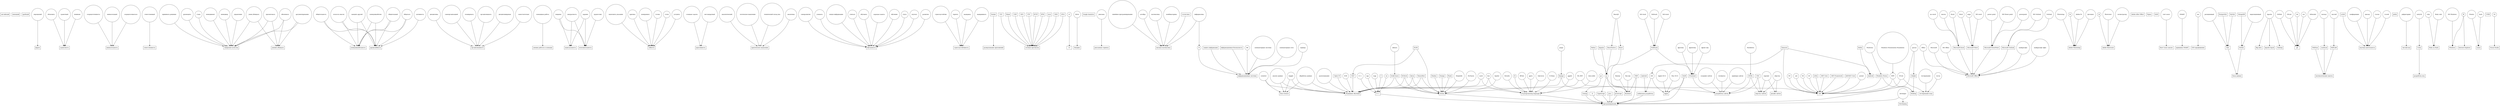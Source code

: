 digraph {
	node [shape=box]
	0 [label="английский"]
	node [shape=box]
	1 [label="немецкий"]
	node [shape=box]
	2 [label="арабский"]
	node [shape=box]
	3 [label="фарси"]
	node [shape=circle]
	4 [label="персидский"]
	node [shape=box]
	5 [label="грамотность"]
	node [shape=circle]
	6 [label="объяснить"]
	node [shape=circle]
	7 [label="грамотный"]
	node [shape=circle]
	8 [label="понимаю"]
	node [shape=box]
	9 [label="внимательность"]
	node [shape=circle]
	10 [label="сосредоточенность"]
	node [shape=circle]
	11 [label="внимательный"]
	node [shape=circle]
	12 [label="сосредотачиваться"]
	node [shape=box]
	13 [label="ответственность"]
	node [shape=circle]
	14 [label="ответственный"]
	node [shape=box]
	15 [label="лидерские качества"]
	node [shape=circle]
	16 [label="принимать решения"]
	node [shape=circle]
	17 [label="руководить"]
	node [shape=circle]
	18 [label="глава"]
	node [shape=circle]
	19 [label="менеджмент"]
	node [shape=circle]
	20 [label="менеджер"]
	node [shape=circle]
	21 [label="управление"]
	node [shape=box]
	22 [label="умение убеждать"]
	node [shape=circle]
	23 [label="умею убеждать"]
	node [shape=circle]
	24 [label="презентовать"]
	node [shape=circle]
	25 [label="обосновать"]
	node [shape=circle]
	26 [label="аргументированно"]
	node [shape=box]
	27 [label="коммуникабельность"]
	node [shape=box]
	28 [label="дружелюбность"]
	node [shape=circle]
	29 [label="коммуникабелен"]
	node [shape=circle]
	30 [label="общительный"]
	node [shape=circle]
	31 [label="общаться"]
	node [shape=circle]
	32 [label="общительность"]
	node [shape=circle]
	33 [label="излагать мысли"]
	node [shape=circle]
	34 [label="заводить друзей"]
	node [shape=circle]
	35 [label="активность"]
	node [shape=box]
	36 [label="организованность"]
	node [shape=circle]
	37 [label="дисциплина"]
	node [shape=circle]
	38 [label="самоорганизацией"]
	node [shape=circle]
	39 [label="планировать"]
	node [shape=circle]
	40 [label="организовывать"]
	node [shape=circle]
	41 [label="дисциплинирован"]
	node [shape=circle]
	42 [label="самостоятельно"]
	node [shape=box]
	43 [label="умение работать в команде"]
	node [shape=circle]
	44 [label="командная работа"]
	node [shape=box]
	45 [label="пунктуальность"]
	node [shape=box]
	46 [label="исполнительность"]
	node [shape=circle]
	47 [label="вовремя"]
	node [shape=circle]
	48 [label="аккуратность"]
	node [shape=circle]
	49 [label="заранее"]
	node [shape=circle]
	50 [label="трудоголик"]
	node [shape=box]
	51 [label="гибкость"]
	node [shape=circle]
	52 [label="выполнять указания"]
	node [shape=circle]
	53 [label="критика"]
	node [shape=circle]
	54 [label="компромисс"]
	node [shape=circle]
	55 [label="готова"]
	node [shape=circle]
	56 [label="готов"]
	node [shape=circle]
	57 [label="уступить"]
	node [shape=box]
	58 [label="креативность"]
	node [shape=circle]
	59 [label="сложные задачи"]
	node [shape=circle]
	60 [label="нестандартный"]
	node [shape=box]
	61 [label="критическое мышление"]
	node [shape=circle]
	62 [label="аналитический"]
	node [shape=circle]
	63 [label="логическое мышление"]
	node [shape=circle]
	64 [label="технический склад ума"]
	node [shape=circle]
	65 [label="аналитика"]
	node [shape=box]
	66 [label="обучаемость"]
	node [shape=circle]
	67 [label="саморазвитие"]
	node [shape=circle]
	68 [label="узнавать"]
	node [shape=circle]
	69 [label="новую информацию"]
	node [shape=circle]
	70 [label="учиться"]
	node [shape=circle]
	71 [label="обучаюсь"]
	node [shape=circle]
	72 [label="хорошая память"]
	node [shape=circle]
	73 [label="обучение"]
	node [shape=circle]
	74 [label="учусь"]
	node [shape=circle]
	75 [label="изучать"]
	node [shape=circle]
	76 [label="развитие"]
	node [shape=box]
	77 [label="стрессоустойчивость"]
	node [shape=circle]
	78 [label="стрессоустойчив"]
	node [shape=circle]
	79 [label="терпеть"]
	node [shape=circle]
	80 [label="выдержка"]
	node [shape=circle]
	81 [label="выдерживать"]
	node [shape=box]
	82 [label="развертывание приложений"]
	node [shape=box]
	83 [label=Docker]
	node [shape=box]
	84 [label="сетевые протоколы"]
	node [shape=box]
	85 [label=TCP]
	node [shape=box]
	86 [label=Telnet]
	node [shape=box]
	87 [label=UDP]
	node [shape=box]
	88 [label=NFS]
	node [shape=box]
	89 [label=FTP]
	node [shape=box]
	90 [label=HTTP]
	node [shape=box]
	91 [label=IPV6]
	node [shape=box]
	92 [label=cisco]
	node [shape=box]
	93 [label=DNS]
	node [shape=box]
	94 [label=IPV4]
	node [shape=box]
	95 [label="1С"]
	node [shape=circle]
	96 [label="1C"]
	node [shape=box]
	97 [label="Битрикс"]
	node [shape=circle]
	98 [label=bitrix]
	node [shape=box]
	99 [label="Google Analytics"]
	node [shape=box]
	100 [label="рекламные сервисы"]
	node [shape=circle]
	101 [label="реклама"]
	node [shape=box]
	102 [label="высшая математика"]
	node [shape=circle]
	103 [label="линейное программирование"]
	node [shape=circle]
	104 [label="алгебра"]
	node [shape=circle]
	105 [label="математика"]
	node [shape=circle]
	106 [label="комбинаторика"]
	node [shape=box]
	107 [label="статистика"]
	node [shape=box]
	108 [label="информационные системы"]
	node [shape=box]
	109 [label="защита информации"]
	node [shape=box]
	110 [label="информационная безопасность"]
	node [shape=circle]
	111 [label="ПК"]
	node [shape=circle]
	112 [label=IT]
	node [shape=circle]
	113 [label="компьютерные системы"]
	node [shape=circle]
	114 [label="компьютерные сети"]
	node [shape=circle]
	115 [label="сервера"]
	node [shape=circle]
	116 [label="информатика"]
	node [shape=box]
	117 [label="Машинное обучение"]
	node [shape=box]
	118 [label="Data Science"]
	node [shape=circle]
	119 [label="анализ данных"]
	node [shape=circle]
	120 [label=kaggle]
	node [shape=circle]
	121 [label="обработка данных"]
	node [shape=circle]
	122 [label=scientist]
	node [shape=box]
	123 [label="Microsoft Office"]
	node [shape=circle]
	124 [label=Office]
	node [shape=circle]
	125 [label=Microsoft]
	node [shape=circle]
	126 [label="MS Office"]
	node [shape=box]
	127 [label="Microsoft Excel"]
	node [shape=box]
	128 [label="Microsoft Word"]
	node [shape=box]
	129 [label="Microsoft PowerPoint"]
	node [shape=box]
	130 [label="Microsoft Outlook"]
	node [shape=circle]
	131 [label="майкрософт"]
	node [shape=circle]
	132 [label="майкрософт офис"]
	node [shape=circle]
	133 [label=Word]
	node [shape=circle]
	134 [label="ворд"]
	node [shape=circle]
	135 [label="MS word"]
	node [shape=circle]
	136 [label="ms excel"]
	node [shape=circle]
	137 [label="эксель"]
	node [shape=circle]
	138 [label=Excel]
	node [shape=circle]
	139 [label="power point"]
	node [shape=circle]
	140 [label="MS Power point"]
	node [shape=circle]
	141 [label=powerpoint]
	node [shape=circle]
	142 [label="MS Outlook"]
	node [shape=circle]
	143 [label=Outlook]
	node [shape=box]
	144 [label="Adobe Photoshop"]
	node [shape=circle]
	145 [label=Photoshop]
	node [shape=circle]
	146 [label=Ps]
	node [shape=circle]
	147 [label="Adobe Ps"]
	node [shape=circle]
	148 [label="фотошоп"]
	node [shape=box]
	149 [label="Adobe Illustrator"]
	node [shape=circle]
	150 [label=Ai]
	node [shape=circle]
	151 [label=Illustrator]
	node [shape=circle]
	152 [label="иллюстратор"]
	node [shape=box]
	153 [label="Adobe After Effect"]
	node [shape=box]
	154 [label=Figma]
	node [shape=box]
	155 [label=SASS]
	node [shape=box]
	156 [label="Root Cause анализ"]
	node [shape=circle]
	157 [label="root cause"]
	node [shape=box]
	158 [label="принципы SMART"]
	node [shape=circle]
	159 [label=SMART]
	node [shape=box]
	160 [label="дизайн сайтов"]
	node [shape=box]
	161 [label="верстка сайтов"]
	node [shape=circle]
	162 [label="парсинг"]
	node [shape=circle]
	163 [label="вёрстка"]
	node [shape=box]
	164 [label="СЕО продвижение"]
	node [shape=circle]
	165 [label=ceo]
	node [shape=box]
	166 [label="базы данных"]
	node [shape=box]
	167 [label=SQL]
	node [shape=circle]
	168 [label="реляционный"]
	node [shape=box]
	169 [label=PostgreSQL]
	node [shape=box]
	170 [label=MySQL]
	node [shape=box]
	171 [label=NoSQL]
	node [shape=box]
	172 [label=MongoDB]
	node [shape=circle]
	173 [label="нереляционный"]
	node [shape=box]
	174 [label="Big data"]
	node [shape=box]
	175 [label="Apache Spark"]
	node [shape=box]
	176 [label=Hadoop]
	node [shape=circle]
	177 [label=Apache]
	node [shape=box]
	178 [label=git]
	node [shape=circle]
	179 [label=GitHub]
	node [shape=circle]
	180 [label=GitLab]
	node [shape=circle]
	181 [label=Git]
	node [shape=circle]
	182 [label="гит"]
	node [shape=circle]
	183 [label=bitbucket]
	node [shape=box]
	184 [label="математические пакеты"]
	node [shape=box]
	185 [label=Wolfram]
	node [shape=box]
	186 [label=mathcad]
	node [shape=box]
	187 [label=MATLAB]
	node [shape=circle]
	188 [label="маткад"]
	node [shape=circle]
	189 [label="матлаб"]
	node [shape=box]
	190 [label="научная деятельность"]
	node [shape=box]
	191 [label=LaTeX]
	node [shape=circle]
	192 [label="конференция"]
	node [shape=circle]
	193 [label="доклад"]
	node [shape=circle]
	194 [label="статьи"]
	node [shape=circle]
	195 [label="статей"]
	node [shape=box]
	196 [label=Desktop]
	node [shape=box]
	197 [label=Delphi]
	node [shape=box]
	198 [label="программирование"]
	node [shape=box]
	199 [label="C++"]
	node [shape=box]
	200 [label=Python]
	node [shape=box]
	201 [label=D]
	node [shape=box]
	202 [label="R (programming language)"]
	node [shape=box]
	203 [label=Java]
	node [shape=box]
	204 [label=Golang]
	node [shape=box]
	205 [label=TypeScript]
	node [shape=box]
	206 [label=JavaScript]
	node [shape=circle]
	207 [label="С++"]
	node [shape=circle]
	208 [label=Matplolib]
	node [shape=box]
	209 [label="Open CV"]
	node [shape=box]
	210 [label="мобильная разработка"]
	node [shape=box]
	211 [label=Android]
	node [shape=box]
	212 [label=Kotlin]
	node [shape=circle]
	213 [label=pascal]
	node [shape=circle]
	214 [label=rcpp]
	node [shape=circle]
	215 [label="си"]
	node [shape=circle]
	216 [label=C]
	node [shape=circle]
	217 [label=cpp]
	node [shape=circle]
	218 [label=Rstudio]
	node [shape=circle]
	219 [label=R]
	node [shape=circle]
	220 [label=RPubs]
	node [shape=circle]
	221 [label=ggvis]
	node [shape=circle]
	222 [label=tidyverse]
	node [shape=circle]
	223 [label="R Shiny"]
	node [shape=circle]
	224 [label=ggplot]
	node [shape=circle]
	225 [label="data.table"]
	node [shape=circle]
	226 [label=caret]
	node [shape=circle]
	227 [label=h2o]
	node [shape=box]
	228 [label=plotly]
	node [shape=circle]
	229 [label=OCR]
	node [shape=circle]
	230 [label="распознавание"]
	node [shape=box]
	231 [label=".NET"]
	node [shape=box]
	232 [label=".NET Core"]
	node [shape=box]
	233 [label=".NET Framework"]
	node [shape=box]
	234 [label="ASP.NET Core"]
	node [shape=circle]
	235 [label="ML.NET"]
	node [shape=circle]
	236 [label="дотнет"]
	node [shape=circle]
	237 [label="F#"]
	node [shape=circle]
	238 [label=".net"]
	node [shape=circle]
	239 [label=VB]
	node [shape=circle]
	240 [label="C#"]
	node [shape=box]
	241 [label=LINQ]
	node [shape=box]
	242 [label="Windows Forms"]
	node [shape=circle]
	243 [label=Winforms]
	node [shape=circle]
	244 [label=WPF]
	node [shape=circle]
	245 [label="Windows Presentation Foundation"]
	node [shape=box]
	246 [label="тестирование кода"]
	node [shape=circle]
	247 [label=NUnit]
	node [shape=circle]
	248 [label="тестирование"]
	node [shape=circle]
	249 [label="тесты"]
	node [shape=box]
	250 [label="чистый код"]
	node [shape=circle]
	251 [label="рефакторинг"]
	node [shape=box]
	252 [label="разработка игр"]
	node [shape=box]
	253 [label=Unity]
	node [shape=circle]
	254 [label=unity3d]
	node [shape=box]
	255 [label="разработка сайтов"]
	node [shape=circle]
	256 [label=js]
	node [shape=box]
	257 [label=ReactNative]
	node [shape=box]
	258 [label=React]
	node [shape=circle]
	259 [label=ReactJS]
	node [shape=box]
	260 [label=Redux]
	node [shape=box]
	261 [label=Angular]
	node [shape=box]
	262 [label=Backend]
	node [shape=box]
	263 [label=PHP]
	node [shape=circle]
	264 [label=go]
	node [shape=circle]
	265 [label=PyCharm]
	node [shape=circle]
	266 [label=Spyder]
	node [shape=box]
	267 [label=Pandas]
	node [shape=box]
	268 [label=Numpy]
	node [shape=box]
	269 [label="Scikit-learn"]
	node [shape=circle]
	270 [label=sklearn]
	node [shape=box]
	271 [label=PyTorch]
	node [shape=box]
	272 [label=Keras]
	node [shape=box]
	273 [label=Tensorflow]
	node [shape=box]
	274 [label=NLP]
	node [shape=box]
	275 [label=NLTK]
	node [shape=box]
	276 [label=Frontend]
	node [shape=box]
	277 [label=FullStack]
	node [shape=circle]
	278 [label=fullstack]
	node [shape=circle]
	279 [label="full-stack"]
	node [shape=circle]
	280 [label="full stack"]
	node [shape=box]
	281 [label=HTML]
	node [shape=box]
	282 [label=CSS]
	node [shape=circle]
	283 [label="фротенд"]
	node [shape=circle]
	284 [label="фронтенд"]
	node [shape=circle]
	285 [label="фронт-энд"]
	node [shape=circle]
	286 [label="бэк-энд"]
	node [shape=circle]
	287 [label="бекенд"]
	node [shape=circle]
	288 [label=Markdown]
	node [shape=box]
	289 [label="Ruby on Rails"]
	node [shape=circle]
	290 [label=ruby]
	node [shape=circle]
	291 [label="Ruby rails"]
	node [shape=box]
	292 [label=Flask]
	node [shape=box]
	293 [label=Django]
	node [shape=circle]
	294 [label=Jango]
	node [shape=box]
	295 [label=Developing]
	node [shape=circle]
	296 [label=developer]
	node [shape=circle]
	297 [label="примеры сайтов"]
	node [shape=circle]
	298 [label="создание сайтов"]
	node [shape=circle]
	299 [label=wordpress]
	node [shape=box]
	300 [label=Windows]
	node [shape=box]
	301 [label=Linux]
	node [shape=box]
	302 [label=UNIX]
	node [shape=circle]
	303 [label=Ubuntu]
	node [shape=circle]
	304 [label=bash]
	node [shape=box]
	305 [label=Apple]
	node [shape=circle]
	306 [label="Apple OS X"]
	node [shape=circle]
	307 [label="Mac OS X"]
	node [shape=box]
	308 [label=Swift]
	node [shape=circle]
	309 [label=iOS]
	node [shape=box]
	310 [label=Android]
	node [shape=box]
	311 [label=Xamarin]
	node [shape=box]
	312 [label="Visual Studio"]
	node [shape=circle]
	313 [label=VS]
	node [shape=box]
	314 [label="Internet Explorer"]
	node [shape=circle]
	315 [label=IE]
	node [shape=circle]
	316 [label="MS Windows"]
	4 -> 3 [constraint=true]
	6 -> 5 [constraint=true]
	7 -> 5 [constraint=true]
	8 -> 5 [constraint=true]
	10 -> 9 [constraint=true]
	11 -> 9 [constraint=true]
	12 -> 9 [constraint=true]
	14 -> 13 [constraint=true]
	16 -> 15 [constraint=true]
	17 -> 15 [constraint=true]
	18 -> 15 [constraint=true]
	19 -> 15 [constraint=true]
	20 -> 15 [constraint=true]
	21 -> 15 [constraint=true]
	23 -> 15 [constraint=true]
	23 -> 22 [constraint=true]
	24 -> 15 [constraint=true]
	24 -> 22 [constraint=true]
	25 -> 15 [constraint=true]
	25 -> 22 [constraint=true]
	26 -> 15 [constraint=true]
	26 -> 22 [constraint=true]
	29 -> 27 [constraint=true]
	29 -> 28 [constraint=true]
	30 -> 27 [constraint=true]
	30 -> 28 [constraint=true]
	31 -> 27 [constraint=true]
	31 -> 28 [constraint=true]
	32 -> 27 [constraint=true]
	32 -> 28 [constraint=true]
	33 -> 27 [constraint=true]
	33 -> 28 [constraint=true]
	34 -> 27 [constraint=true]
	34 -> 28 [constraint=true]
	35 -> 28 [constraint=true]
	37 -> 36 [constraint=true]
	38 -> 36 [constraint=true]
	39 -> 36 [constraint=true]
	40 -> 36 [constraint=true]
	41 -> 36 [constraint=true]
	42 -> 36 [constraint=true]
	44 -> 43 [constraint=true]
	47 -> 45 [constraint=true]
	47 -> 46 [constraint=true]
	48 -> 45 [constraint=true]
	48 -> 46 [constraint=true]
	49 -> 45 [constraint=true]
	49 -> 46 [constraint=true]
	50 -> 46 [constraint=true]
	52 -> 51 [constraint=true]
	53 -> 51 [constraint=true]
	54 -> 51 [constraint=true]
	55 -> 51 [constraint=true]
	56 -> 51 [constraint=true]
	57 -> 51 [constraint=true]
	59 -> 58 [constraint=true]
	60 -> 58 [constraint=true]
	62 -> 61 [constraint=true]
	63 -> 61 [constraint=true]
	64 -> 61 [constraint=true]
	65 -> 61 [constraint=true]
	67 -> 66 [constraint=true]
	68 -> 66 [constraint=true]
	69 -> 66 [constraint=true]
	70 -> 66 [constraint=true]
	71 -> 66 [constraint=true]
	72 -> 66 [constraint=true]
	73 -> 66 [constraint=true]
	74 -> 66 [constraint=true]
	75 -> 66 [constraint=true]
	76 -> 66 [constraint=true]
	78 -> 77 [constraint=true]
	79 -> 77 [constraint=true]
	80 -> 77 [constraint=true]
	81 -> 77 [constraint=true]
	83 -> 82 [constraint=true]
	85 -> 84 [constraint=true]
	86 -> 84 [constraint=true]
	87 -> 84 [constraint=true]
	88 -> 84 [constraint=true]
	89 -> 84 [constraint=true]
	90 -> 84 [constraint=true]
	91 -> 84 [constraint=true]
	92 -> 84 [constraint=true]
	93 -> 84 [constraint=true]
	94 -> 84 [constraint=true]
	96 -> 95 [constraint=true]
	98 -> 97 [constraint=true]
	101 -> 100 [constraint=true]
	103 -> 102 [constraint=true]
	104 -> 102 [constraint=true]
	105 -> 102 [constraint=true]
	106 -> 102 [constraint=true]
	107 -> 102 [constraint=true]
	109 -> 108 [constraint=true]
	110 -> 108 [constraint=true]
	111 -> 108 [constraint=true]
	112 -> 108 [constraint=true]
	113 -> 108 [constraint=true]
	114 -> 108 [constraint=true]
	115 -> 108 [constraint=true]
	116 -> 112 [constraint=true]
	116 -> 102 [constraint=true]
	119 -> 117 [constraint=true]
	119 -> 118 [constraint=true]
	120 -> 117 [constraint=true]
	120 -> 118 [constraint=true]
	121 -> 117 [constraint=true]
	121 -> 118 [constraint=true]
	122 -> 117 [constraint=true]
	122 -> 118 [constraint=true]
	124 -> 123 [constraint=true]
	125 -> 123 [constraint=true]
	126 -> 123 [constraint=true]
	127 -> 123 [constraint=true]
	128 -> 123 [constraint=true]
	129 -> 123 [constraint=true]
	130 -> 123 [constraint=true]
	131 -> 123 [constraint=true]
	132 -> 123 [constraint=true]
	133 -> 128 [constraint=true]
	134 -> 128 [constraint=true]
	135 -> 128 [constraint=true]
	136 -> 127 [constraint=true]
	137 -> 127 [constraint=true]
	138 -> 127 [constraint=true]
	139 -> 129 [constraint=true]
	140 -> 129 [constraint=true]
	141 -> 129 [constraint=true]
	142 -> 130 [constraint=true]
	143 -> 130 [constraint=true]
	145 -> 144 [constraint=true]
	146 -> 144 [constraint=true]
	147 -> 144 [constraint=true]
	148 -> 144 [constraint=true]
	150 -> 149 [constraint=true]
	151 -> 149 [constraint=true]
	152 -> 149 [constraint=true]
	157 -> 156 [constraint=true]
	159 -> 158 [constraint=true]
	162 -> 160 [constraint=true]
	162 -> 161 [constraint=true]
	163 -> 160 [constraint=true]
	163 -> 161 [constraint=true]
	165 -> 164 [constraint=true]
	167 -> 166 [constraint=true]
	168 -> 167 [constraint=true]
	169 -> 167 [constraint=true]
	170 -> 167 [constraint=true]
	171 -> 166 [constraint=true]
	172 -> 171 [constraint=true]
	173 -> 171 [constraint=true]
	177 -> 174 [constraint=true]
	177 -> 175 [constraint=true]
	177 -> 176 [constraint=true]
	179 -> 178 [constraint=true]
	180 -> 178 [constraint=true]
	181 -> 178 [constraint=true]
	182 -> 178 [constraint=true]
	183 -> 178 [constraint=true]
	185 -> 184 [constraint=true]
	186 -> 184 [constraint=true]
	187 -> 184 [constraint=true]
	188 -> 186 [constraint=true]
	189 -> 187 [constraint=true]
	191 -> 190 [constraint=true]
	192 -> 190 [constraint=true]
	193 -> 190 [constraint=true]
	194 -> 190 [constraint=true]
	195 -> 190 [constraint=true]
	197 -> 196 [constraint=true]
	199 -> 198 [constraint=true]
	200 -> 198 [constraint=true]
	201 -> 198 [constraint=true]
	202 -> 198 [constraint=true]
	203 -> 198 [constraint=true]
	204 -> 198 [constraint=true]
	205 -> 198 [constraint=true]
	206 -> 198 [constraint=true]
	207 -> 199 [constraint=true]
	208 -> 200 [constraint=true]
	209 -> 117 [constraint=true]
	210 -> 198 [constraint=true]
	212 -> 211 [constraint=true]
	213 -> 197 [constraint=true]
	213 -> 198 [constraint=true]
	214 -> 199 [constraint=true]
	215 -> 199 [constraint=true]
	216 -> 199 [constraint=true]
	217 -> 199 [constraint=true]
	218 -> 202 [constraint=true]
	219 -> 202 [constraint=true]
	220 -> 202 [constraint=true]
	221 -> 202 [constraint=true]
	222 -> 202 [constraint=true]
	223 -> 202 [constraint=true]
	224 -> 202 [constraint=true]
	225 -> 202 [constraint=true]
	226 -> 202 [constraint=true]
	226 -> 117 [constraint=true]
	227 -> 202 [constraint=true]
	227 -> 117 [constraint=true]
	229 -> 117 [constraint=true]
	230 -> 117 [constraint=true]
	232 -> 231 [constraint=true]
	233 -> 231 [constraint=true]
	234 -> 231 [constraint=true]
	235 -> 231 [constraint=true]
	235 -> 117 [constraint=true]
	236 -> 231 [constraint=true]
	237 -> 231 [constraint=true]
	238 -> 231 [constraint=true]
	239 -> 231 [constraint=true]
	240 -> 231 [constraint=true]
	241 -> 231 [constraint=true]
	242 -> 231 [constraint=true]
	242 -> 196 [constraint=true]
	243 -> 242 [constraint=true]
	244 -> 231 [constraint=true]
	244 -> 196 [constraint=true]
	245 -> 244 [constraint=true]
	247 -> 246 [constraint=true]
	247 -> 231 [constraint=true]
	248 -> 246 [constraint=true]
	249 -> 246 [constraint=true]
	251 -> 250 [constraint=true]
	253 -> 252 [constraint=true]
	254 -> 253 [constraint=true]
	256 -> 206 [constraint=true]
	256 -> 205 [constraint=true]
	256 -> 255 [constraint=true]
	257 -> 256 [constraint=true]
	258 -> 256 [constraint=true]
	259 -> 258 [constraint=true]
	259 -> 257 [constraint=true]
	260 -> 256 [constraint=true]
	261 -> 256 [constraint=true]
	263 -> 198 [constraint=true]
	263 -> 262 [constraint=true]
	264 -> 204 [constraint=true]
	265 -> 200 [constraint=true]
	266 -> 200 [constraint=true]
	267 -> 200 [constraint=true]
	268 -> 200 [constraint=true]
	269 -> 117 [constraint=true]
	269 -> 200 [constraint=true]
	270 -> 269 [constraint=true]
	271 -> 117 [constraint=true]
	271 -> 200 [constraint=true]
	272 -> 117 [constraint=true]
	272 -> 200 [constraint=true]
	273 -> 117 [constraint=true]
	273 -> 200 [constraint=true]
	274 -> 117 [constraint=true]
	275 -> 274 [constraint=true]
	275 -> 200 [constraint=true]
	276 -> 255 [constraint=true]
	277 -> 276 [constraint=true]
	277 -> 262 [constraint=true]
	278 -> 277 [constraint=true]
	279 -> 277 [constraint=true]
	280 -> 277 [constraint=true]
	281 -> 255 [constraint=true]
	281 -> 161 [constraint=true]
	282 -> 255 [constraint=true]
	282 -> 161 [constraint=true]
	283 -> 276 [constraint=true]
	284 -> 276 [constraint=true]
	285 -> 276 [constraint=true]
	286 -> 262 [constraint=true]
	287 -> 262 [constraint=true]
	288 -> 281 [constraint=true]
	290 -> 289 [constraint=true]
	291 -> 289 [constraint=true]
	292 -> 200 [constraint=true]
	293 -> 200 [constraint=true]
	293 -> 262 [constraint=true]
	294 -> 293 [constraint=true]
	296 -> 295 [constraint=true]
	296 -> 198 [constraint=true]
	297 -> 255 [constraint=true]
	298 -> 255 [constraint=true]
	299 -> 255 [constraint=true]
	303 -> 301 [constraint=true]
	304 -> 301 [constraint=true]
	306 -> 305 [constraint=true]
	307 -> 305 [constraint=true]
	308 -> 305 [constraint=true]
	308 -> 198 [constraint=true]
	309 -> 305 [constraint=true]
	309 -> 210 [constraint=true]
	310 -> 210 [constraint=true]
	311 -> 231 [constraint=true]
	311 -> 309 [constraint=true]
	311 -> 211 [constraint=true]
	313 -> 312 [constraint=true]
	315 -> 314 [constraint=true]
	315 -> 300 [constraint=true]
	316 -> 300 [constraint=true]
}
